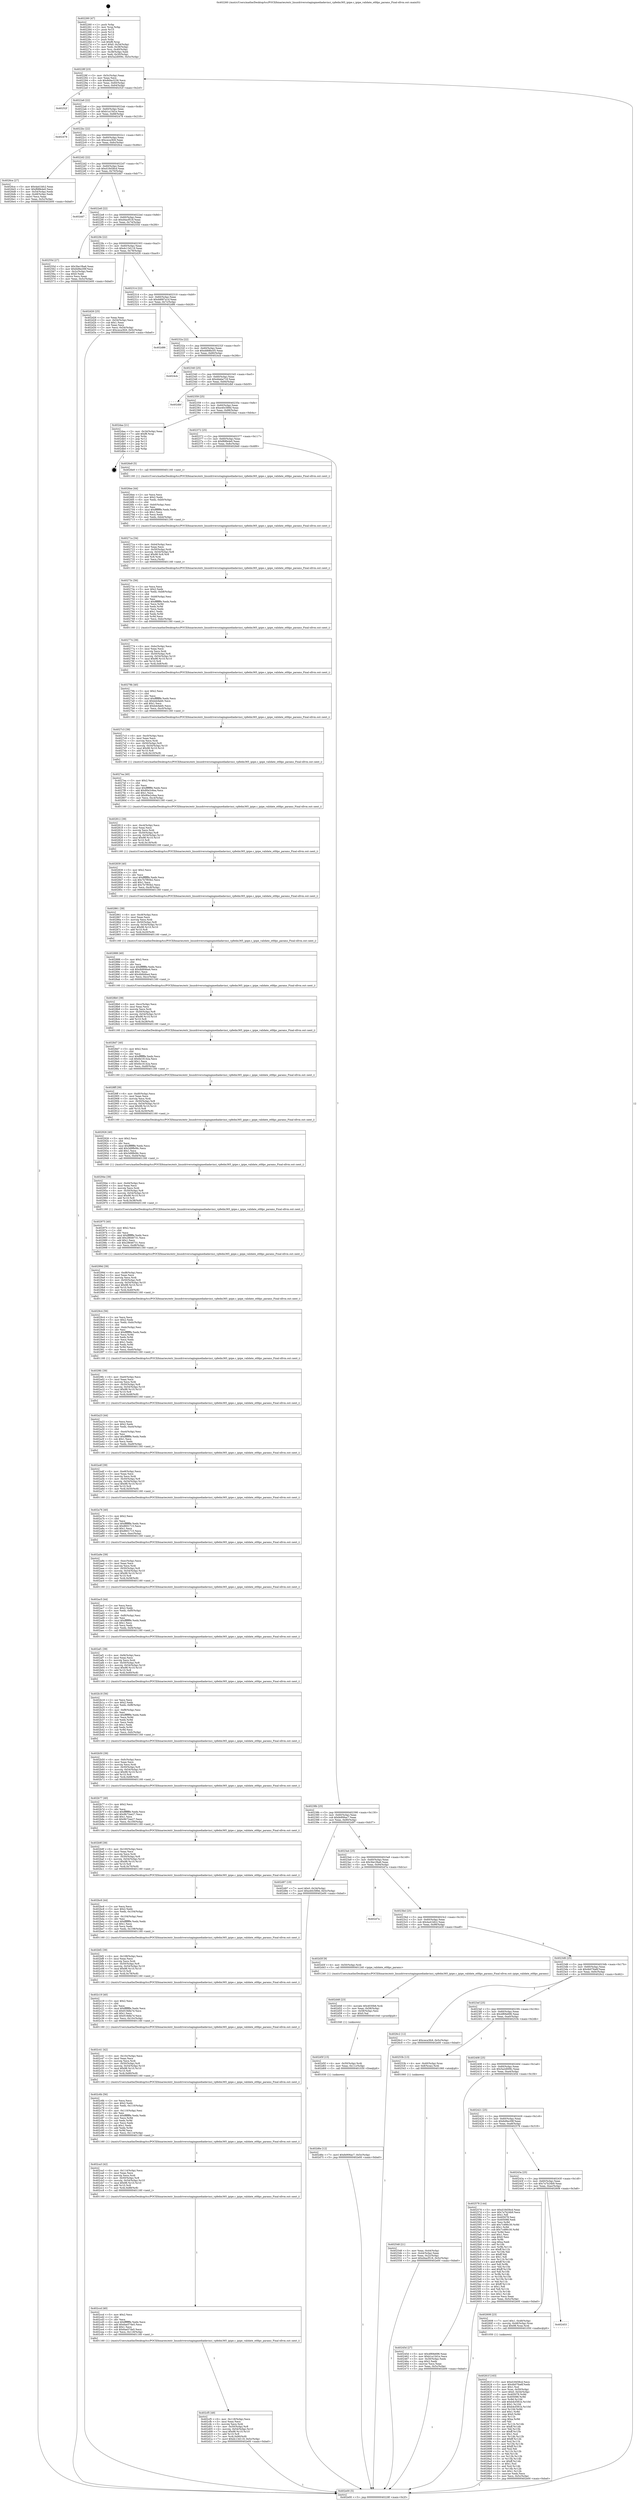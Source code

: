 digraph "0x402260" {
  label = "0x402260 (/mnt/c/Users/mathe/Desktop/tcc/POCII/binaries/extr_linuxdriversstagingmediadavinci_vpfedm365_ipipe.c_ipipe_validate_otfdpc_params_Final-ollvm.out::main(0))"
  labelloc = "t"
  node[shape=record]

  Entry [label="",width=0.3,height=0.3,shape=circle,fillcolor=black,style=filled]
  "0x40228f" [label="{
     0x40228f [23]\l
     | [instrs]\l
     &nbsp;&nbsp;0x40228f \<+3\>: mov -0x5c(%rbp),%eax\l
     &nbsp;&nbsp;0x402292 \<+2\>: mov %eax,%ecx\l
     &nbsp;&nbsp;0x402294 \<+6\>: sub $0x8d4e3236,%ecx\l
     &nbsp;&nbsp;0x40229a \<+3\>: mov %eax,-0x60(%rbp)\l
     &nbsp;&nbsp;0x40229d \<+3\>: mov %ecx,-0x64(%rbp)\l
     &nbsp;&nbsp;0x4022a0 \<+6\>: je 000000000040252f \<main+0x2cf\>\l
  }"]
  "0x40252f" [label="{
     0x40252f\l
  }", style=dashed]
  "0x4022a6" [label="{
     0x4022a6 [22]\l
     | [instrs]\l
     &nbsp;&nbsp;0x4022a6 \<+5\>: jmp 00000000004022ab \<main+0x4b\>\l
     &nbsp;&nbsp;0x4022ab \<+3\>: mov -0x60(%rbp),%eax\l
     &nbsp;&nbsp;0x4022ae \<+5\>: sub $0xb1a15d1e,%eax\l
     &nbsp;&nbsp;0x4022b3 \<+3\>: mov %eax,-0x68(%rbp)\l
     &nbsp;&nbsp;0x4022b6 \<+6\>: je 0000000000402478 \<main+0x218\>\l
  }"]
  Exit [label="",width=0.3,height=0.3,shape=circle,fillcolor=black,style=filled,peripheries=2]
  "0x402478" [label="{
     0x402478\l
  }", style=dashed]
  "0x4022bc" [label="{
     0x4022bc [22]\l
     | [instrs]\l
     &nbsp;&nbsp;0x4022bc \<+5\>: jmp 00000000004022c1 \<main+0x61\>\l
     &nbsp;&nbsp;0x4022c1 \<+3\>: mov -0x60(%rbp),%eax\l
     &nbsp;&nbsp;0x4022c4 \<+5\>: sub $0xceca3fc6,%eax\l
     &nbsp;&nbsp;0x4022c9 \<+3\>: mov %eax,-0x6c(%rbp)\l
     &nbsp;&nbsp;0x4022cc \<+6\>: je 00000000004026ce \<main+0x46e\>\l
  }"]
  "0x402d6e" [label="{
     0x402d6e [12]\l
     | [instrs]\l
     &nbsp;&nbsp;0x402d6e \<+7\>: movl $0xfe906ac7,-0x5c(%rbp)\l
     &nbsp;&nbsp;0x402d75 \<+5\>: jmp 0000000000402e00 \<main+0xba0\>\l
  }"]
  "0x4026ce" [label="{
     0x4026ce [27]\l
     | [instrs]\l
     &nbsp;&nbsp;0x4026ce \<+5\>: mov $0x4a41bfc2,%eax\l
     &nbsp;&nbsp;0x4026d3 \<+5\>: mov $0xf68fe4e0,%ecx\l
     &nbsp;&nbsp;0x4026d8 \<+3\>: mov -0x54(%rbp),%edx\l
     &nbsp;&nbsp;0x4026db \<+3\>: cmp -0x48(%rbp),%edx\l
     &nbsp;&nbsp;0x4026de \<+3\>: cmovl %ecx,%eax\l
     &nbsp;&nbsp;0x4026e1 \<+3\>: mov %eax,-0x5c(%rbp)\l
     &nbsp;&nbsp;0x4026e4 \<+5\>: jmp 0000000000402e00 \<main+0xba0\>\l
  }"]
  "0x4022d2" [label="{
     0x4022d2 [22]\l
     | [instrs]\l
     &nbsp;&nbsp;0x4022d2 \<+5\>: jmp 00000000004022d7 \<main+0x77\>\l
     &nbsp;&nbsp;0x4022d7 \<+3\>: mov -0x60(%rbp),%eax\l
     &nbsp;&nbsp;0x4022da \<+5\>: sub $0xd18458cd,%eax\l
     &nbsp;&nbsp;0x4022df \<+3\>: mov %eax,-0x70(%rbp)\l
     &nbsp;&nbsp;0x4022e2 \<+6\>: je 0000000000402dd7 \<main+0xb77\>\l
  }"]
  "0x402d5f" [label="{
     0x402d5f [15]\l
     | [instrs]\l
     &nbsp;&nbsp;0x402d5f \<+4\>: mov -0x50(%rbp),%rdi\l
     &nbsp;&nbsp;0x402d63 \<+6\>: mov %eax,-0x11c(%rbp)\l
     &nbsp;&nbsp;0x402d69 \<+5\>: call 0000000000401030 \<free@plt\>\l
     | [calls]\l
     &nbsp;&nbsp;0x401030 \{1\} (unknown)\l
  }"]
  "0x402dd7" [label="{
     0x402dd7\l
  }", style=dashed]
  "0x4022e8" [label="{
     0x4022e8 [22]\l
     | [instrs]\l
     &nbsp;&nbsp;0x4022e8 \<+5\>: jmp 00000000004022ed \<main+0x8d\>\l
     &nbsp;&nbsp;0x4022ed \<+3\>: mov -0x60(%rbp),%eax\l
     &nbsp;&nbsp;0x4022f0 \<+5\>: sub $0xd4acf518,%eax\l
     &nbsp;&nbsp;0x4022f5 \<+3\>: mov %eax,-0x74(%rbp)\l
     &nbsp;&nbsp;0x4022f8 \<+6\>: je 000000000040255d \<main+0x2fd\>\l
  }"]
  "0x402d48" [label="{
     0x402d48 [23]\l
     | [instrs]\l
     &nbsp;&nbsp;0x402d48 \<+10\>: movabs $0x4030b6,%rdi\l
     &nbsp;&nbsp;0x402d52 \<+3\>: mov %eax,-0x58(%rbp)\l
     &nbsp;&nbsp;0x402d55 \<+3\>: mov -0x58(%rbp),%esi\l
     &nbsp;&nbsp;0x402d58 \<+2\>: mov $0x0,%al\l
     &nbsp;&nbsp;0x402d5a \<+5\>: call 0000000000401040 \<printf@plt\>\l
     | [calls]\l
     &nbsp;&nbsp;0x401040 \{1\} (unknown)\l
  }"]
  "0x40255d" [label="{
     0x40255d [27]\l
     | [instrs]\l
     &nbsp;&nbsp;0x40255d \<+5\>: mov $0x3be1fba6,%eax\l
     &nbsp;&nbsp;0x402562 \<+5\>: mov $0x6d9ec09f,%ecx\l
     &nbsp;&nbsp;0x402567 \<+3\>: mov -0x2c(%rbp),%edx\l
     &nbsp;&nbsp;0x40256a \<+3\>: cmp $0x0,%edx\l
     &nbsp;&nbsp;0x40256d \<+3\>: cmove %ecx,%eax\l
     &nbsp;&nbsp;0x402570 \<+3\>: mov %eax,-0x5c(%rbp)\l
     &nbsp;&nbsp;0x402573 \<+5\>: jmp 0000000000402e00 \<main+0xba0\>\l
  }"]
  "0x4022fe" [label="{
     0x4022fe [22]\l
     | [instrs]\l
     &nbsp;&nbsp;0x4022fe \<+5\>: jmp 0000000000402303 \<main+0xa3\>\l
     &nbsp;&nbsp;0x402303 \<+3\>: mov -0x60(%rbp),%eax\l
     &nbsp;&nbsp;0x402306 \<+5\>: sub $0xdc13d119,%eax\l
     &nbsp;&nbsp;0x40230b \<+3\>: mov %eax,-0x78(%rbp)\l
     &nbsp;&nbsp;0x40230e \<+6\>: je 0000000000402d26 \<main+0xac6\>\l
  }"]
  "0x402cf5" [label="{
     0x402cf5 [49]\l
     | [instrs]\l
     &nbsp;&nbsp;0x402cf5 \<+6\>: mov -0x118(%rbp),%ecx\l
     &nbsp;&nbsp;0x402cfb \<+3\>: imul %eax,%ecx\l
     &nbsp;&nbsp;0x402cfe \<+3\>: movslq %ecx,%rdi\l
     &nbsp;&nbsp;0x402d01 \<+4\>: mov -0x50(%rbp),%r8\l
     &nbsp;&nbsp;0x402d05 \<+4\>: movslq -0x54(%rbp),%r10\l
     &nbsp;&nbsp;0x402d09 \<+7\>: imul $0x98,%r10,%r10\l
     &nbsp;&nbsp;0x402d10 \<+3\>: add %r10,%r8\l
     &nbsp;&nbsp;0x402d13 \<+7\>: mov %rdi,0x90(%r8)\l
     &nbsp;&nbsp;0x402d1a \<+7\>: movl $0xdc13d119,-0x5c(%rbp)\l
     &nbsp;&nbsp;0x402d21 \<+5\>: jmp 0000000000402e00 \<main+0xba0\>\l
  }"]
  "0x402d26" [label="{
     0x402d26 [25]\l
     | [instrs]\l
     &nbsp;&nbsp;0x402d26 \<+2\>: xor %eax,%eax\l
     &nbsp;&nbsp;0x402d28 \<+3\>: mov -0x54(%rbp),%ecx\l
     &nbsp;&nbsp;0x402d2b \<+3\>: sub $0x1,%eax\l
     &nbsp;&nbsp;0x402d2e \<+2\>: sub %eax,%ecx\l
     &nbsp;&nbsp;0x402d30 \<+3\>: mov %ecx,-0x54(%rbp)\l
     &nbsp;&nbsp;0x402d33 \<+7\>: movl $0xceca3fc6,-0x5c(%rbp)\l
     &nbsp;&nbsp;0x402d3a \<+5\>: jmp 0000000000402e00 \<main+0xba0\>\l
  }"]
  "0x402314" [label="{
     0x402314 [22]\l
     | [instrs]\l
     &nbsp;&nbsp;0x402314 \<+5\>: jmp 0000000000402319 \<main+0xb9\>\l
     &nbsp;&nbsp;0x402319 \<+3\>: mov -0x60(%rbp),%eax\l
     &nbsp;&nbsp;0x40231c \<+5\>: sub $0xdd687a1d,%eax\l
     &nbsp;&nbsp;0x402321 \<+3\>: mov %eax,-0x7c(%rbp)\l
     &nbsp;&nbsp;0x402324 \<+6\>: je 0000000000402d86 \<main+0xb26\>\l
  }"]
  "0x402ccd" [label="{
     0x402ccd [40]\l
     | [instrs]\l
     &nbsp;&nbsp;0x402ccd \<+5\>: mov $0x2,%ecx\l
     &nbsp;&nbsp;0x402cd2 \<+1\>: cltd\l
     &nbsp;&nbsp;0x402cd3 \<+2\>: idiv %ecx\l
     &nbsp;&nbsp;0x402cd5 \<+6\>: imul $0xfffffffe,%edx,%ecx\l
     &nbsp;&nbsp;0x402cdb \<+6\>: add $0x6ae57de5,%ecx\l
     &nbsp;&nbsp;0x402ce1 \<+3\>: add $0x1,%ecx\l
     &nbsp;&nbsp;0x402ce4 \<+6\>: sub $0x6ae57de5,%ecx\l
     &nbsp;&nbsp;0x402cea \<+6\>: mov %ecx,-0x118(%rbp)\l
     &nbsp;&nbsp;0x402cf0 \<+5\>: call 0000000000401160 \<next_i\>\l
     | [calls]\l
     &nbsp;&nbsp;0x401160 \{1\} (/mnt/c/Users/mathe/Desktop/tcc/POCII/binaries/extr_linuxdriversstagingmediadavinci_vpfedm365_ipipe.c_ipipe_validate_otfdpc_params_Final-ollvm.out::next_i)\l
  }"]
  "0x402d86" [label="{
     0x402d86\l
  }", style=dashed]
  "0x40232a" [label="{
     0x40232a [22]\l
     | [instrs]\l
     &nbsp;&nbsp;0x40232a \<+5\>: jmp 000000000040232f \<main+0xcf\>\l
     &nbsp;&nbsp;0x40232f \<+3\>: mov -0x60(%rbp),%eax\l
     &nbsp;&nbsp;0x402332 \<+5\>: sub $0xdd68bc05,%eax\l
     &nbsp;&nbsp;0x402337 \<+3\>: mov %eax,-0x80(%rbp)\l
     &nbsp;&nbsp;0x40233a \<+6\>: je 00000000004024cb \<main+0x26b\>\l
  }"]
  "0x402ca3" [label="{
     0x402ca3 [42]\l
     | [instrs]\l
     &nbsp;&nbsp;0x402ca3 \<+6\>: mov -0x114(%rbp),%ecx\l
     &nbsp;&nbsp;0x402ca9 \<+3\>: imul %eax,%ecx\l
     &nbsp;&nbsp;0x402cac \<+3\>: movslq %ecx,%rdi\l
     &nbsp;&nbsp;0x402caf \<+4\>: mov -0x50(%rbp),%r8\l
     &nbsp;&nbsp;0x402cb3 \<+4\>: movslq -0x54(%rbp),%r10\l
     &nbsp;&nbsp;0x402cb7 \<+7\>: imul $0x98,%r10,%r10\l
     &nbsp;&nbsp;0x402cbe \<+3\>: add %r10,%r8\l
     &nbsp;&nbsp;0x402cc1 \<+7\>: mov %rdi,0x88(%r8)\l
     &nbsp;&nbsp;0x402cc8 \<+5\>: call 0000000000401160 \<next_i\>\l
     | [calls]\l
     &nbsp;&nbsp;0x401160 \{1\} (/mnt/c/Users/mathe/Desktop/tcc/POCII/binaries/extr_linuxdriversstagingmediadavinci_vpfedm365_ipipe.c_ipipe_validate_otfdpc_params_Final-ollvm.out::next_i)\l
  }"]
  "0x4024cb" [label="{
     0x4024cb\l
  }", style=dashed]
  "0x402340" [label="{
     0x402340 [25]\l
     | [instrs]\l
     &nbsp;&nbsp;0x402340 \<+5\>: jmp 0000000000402345 \<main+0xe5\>\l
     &nbsp;&nbsp;0x402345 \<+3\>: mov -0x60(%rbp),%eax\l
     &nbsp;&nbsp;0x402348 \<+5\>: sub $0xddaba718,%eax\l
     &nbsp;&nbsp;0x40234d \<+6\>: mov %eax,-0x84(%rbp)\l
     &nbsp;&nbsp;0x402353 \<+6\>: je 0000000000402dbf \<main+0xb5f\>\l
  }"]
  "0x402c6b" [label="{
     0x402c6b [56]\l
     | [instrs]\l
     &nbsp;&nbsp;0x402c6b \<+2\>: xor %ecx,%ecx\l
     &nbsp;&nbsp;0x402c6d \<+5\>: mov $0x2,%edx\l
     &nbsp;&nbsp;0x402c72 \<+6\>: mov %edx,-0x110(%rbp)\l
     &nbsp;&nbsp;0x402c78 \<+1\>: cltd\l
     &nbsp;&nbsp;0x402c79 \<+6\>: mov -0x110(%rbp),%esi\l
     &nbsp;&nbsp;0x402c7f \<+2\>: idiv %esi\l
     &nbsp;&nbsp;0x402c81 \<+6\>: imul $0xfffffffe,%edx,%edx\l
     &nbsp;&nbsp;0x402c87 \<+3\>: mov %ecx,%r9d\l
     &nbsp;&nbsp;0x402c8a \<+3\>: sub %edx,%r9d\l
     &nbsp;&nbsp;0x402c8d \<+2\>: mov %ecx,%edx\l
     &nbsp;&nbsp;0x402c8f \<+3\>: sub $0x1,%edx\l
     &nbsp;&nbsp;0x402c92 \<+3\>: add %edx,%r9d\l
     &nbsp;&nbsp;0x402c95 \<+3\>: sub %r9d,%ecx\l
     &nbsp;&nbsp;0x402c98 \<+6\>: mov %ecx,-0x114(%rbp)\l
     &nbsp;&nbsp;0x402c9e \<+5\>: call 0000000000401160 \<next_i\>\l
     | [calls]\l
     &nbsp;&nbsp;0x401160 \{1\} (/mnt/c/Users/mathe/Desktop/tcc/POCII/binaries/extr_linuxdriversstagingmediadavinci_vpfedm365_ipipe.c_ipipe_validate_otfdpc_params_Final-ollvm.out::next_i)\l
  }"]
  "0x402dbf" [label="{
     0x402dbf\l
  }", style=dashed]
  "0x402359" [label="{
     0x402359 [25]\l
     | [instrs]\l
     &nbsp;&nbsp;0x402359 \<+5\>: jmp 000000000040235e \<main+0xfe\>\l
     &nbsp;&nbsp;0x40235e \<+3\>: mov -0x60(%rbp),%eax\l
     &nbsp;&nbsp;0x402361 \<+5\>: sub $0xe40c589d,%eax\l
     &nbsp;&nbsp;0x402366 \<+6\>: mov %eax,-0x88(%rbp)\l
     &nbsp;&nbsp;0x40236c \<+6\>: je 0000000000402daa \<main+0xb4a\>\l
  }"]
  "0x402c41" [label="{
     0x402c41 [42]\l
     | [instrs]\l
     &nbsp;&nbsp;0x402c41 \<+6\>: mov -0x10c(%rbp),%ecx\l
     &nbsp;&nbsp;0x402c47 \<+3\>: imul %eax,%ecx\l
     &nbsp;&nbsp;0x402c4a \<+3\>: movslq %ecx,%rdi\l
     &nbsp;&nbsp;0x402c4d \<+4\>: mov -0x50(%rbp),%r8\l
     &nbsp;&nbsp;0x402c51 \<+4\>: movslq -0x54(%rbp),%r10\l
     &nbsp;&nbsp;0x402c55 \<+7\>: imul $0x98,%r10,%r10\l
     &nbsp;&nbsp;0x402c5c \<+3\>: add %r10,%r8\l
     &nbsp;&nbsp;0x402c5f \<+7\>: mov %rdi,0x80(%r8)\l
     &nbsp;&nbsp;0x402c66 \<+5\>: call 0000000000401160 \<next_i\>\l
     | [calls]\l
     &nbsp;&nbsp;0x401160 \{1\} (/mnt/c/Users/mathe/Desktop/tcc/POCII/binaries/extr_linuxdriversstagingmediadavinci_vpfedm365_ipipe.c_ipipe_validate_otfdpc_params_Final-ollvm.out::next_i)\l
  }"]
  "0x402daa" [label="{
     0x402daa [21]\l
     | [instrs]\l
     &nbsp;&nbsp;0x402daa \<+3\>: mov -0x34(%rbp),%eax\l
     &nbsp;&nbsp;0x402dad \<+7\>: add $0xf8,%rsp\l
     &nbsp;&nbsp;0x402db4 \<+1\>: pop %rbx\l
     &nbsp;&nbsp;0x402db5 \<+2\>: pop %r12\l
     &nbsp;&nbsp;0x402db7 \<+2\>: pop %r13\l
     &nbsp;&nbsp;0x402db9 \<+2\>: pop %r14\l
     &nbsp;&nbsp;0x402dbb \<+2\>: pop %r15\l
     &nbsp;&nbsp;0x402dbd \<+1\>: pop %rbp\l
     &nbsp;&nbsp;0x402dbe \<+1\>: ret\l
  }"]
  "0x402372" [label="{
     0x402372 [25]\l
     | [instrs]\l
     &nbsp;&nbsp;0x402372 \<+5\>: jmp 0000000000402377 \<main+0x117\>\l
     &nbsp;&nbsp;0x402377 \<+3\>: mov -0x60(%rbp),%eax\l
     &nbsp;&nbsp;0x40237a \<+5\>: sub $0xf68fe4e0,%eax\l
     &nbsp;&nbsp;0x40237f \<+6\>: mov %eax,-0x8c(%rbp)\l
     &nbsp;&nbsp;0x402385 \<+6\>: je 00000000004026e9 \<main+0x489\>\l
  }"]
  "0x402c19" [label="{
     0x402c19 [40]\l
     | [instrs]\l
     &nbsp;&nbsp;0x402c19 \<+5\>: mov $0x2,%ecx\l
     &nbsp;&nbsp;0x402c1e \<+1\>: cltd\l
     &nbsp;&nbsp;0x402c1f \<+2\>: idiv %ecx\l
     &nbsp;&nbsp;0x402c21 \<+6\>: imul $0xfffffffe,%edx,%ecx\l
     &nbsp;&nbsp;0x402c27 \<+6\>: sub $0x919dfa7d,%ecx\l
     &nbsp;&nbsp;0x402c2d \<+3\>: add $0x1,%ecx\l
     &nbsp;&nbsp;0x402c30 \<+6\>: add $0x919dfa7d,%ecx\l
     &nbsp;&nbsp;0x402c36 \<+6\>: mov %ecx,-0x10c(%rbp)\l
     &nbsp;&nbsp;0x402c3c \<+5\>: call 0000000000401160 \<next_i\>\l
     | [calls]\l
     &nbsp;&nbsp;0x401160 \{1\} (/mnt/c/Users/mathe/Desktop/tcc/POCII/binaries/extr_linuxdriversstagingmediadavinci_vpfedm365_ipipe.c_ipipe_validate_otfdpc_params_Final-ollvm.out::next_i)\l
  }"]
  "0x4026e9" [label="{
     0x4026e9 [5]\l
     | [instrs]\l
     &nbsp;&nbsp;0x4026e9 \<+5\>: call 0000000000401160 \<next_i\>\l
     | [calls]\l
     &nbsp;&nbsp;0x401160 \{1\} (/mnt/c/Users/mathe/Desktop/tcc/POCII/binaries/extr_linuxdriversstagingmediadavinci_vpfedm365_ipipe.c_ipipe_validate_otfdpc_params_Final-ollvm.out::next_i)\l
  }"]
  "0x40238b" [label="{
     0x40238b [25]\l
     | [instrs]\l
     &nbsp;&nbsp;0x40238b \<+5\>: jmp 0000000000402390 \<main+0x130\>\l
     &nbsp;&nbsp;0x402390 \<+3\>: mov -0x60(%rbp),%eax\l
     &nbsp;&nbsp;0x402393 \<+5\>: sub $0xfe906ac7,%eax\l
     &nbsp;&nbsp;0x402398 \<+6\>: mov %eax,-0x90(%rbp)\l
     &nbsp;&nbsp;0x40239e \<+6\>: je 0000000000402d97 \<main+0xb37\>\l
  }"]
  "0x402bf2" [label="{
     0x402bf2 [39]\l
     | [instrs]\l
     &nbsp;&nbsp;0x402bf2 \<+6\>: mov -0x108(%rbp),%ecx\l
     &nbsp;&nbsp;0x402bf8 \<+3\>: imul %eax,%ecx\l
     &nbsp;&nbsp;0x402bfb \<+3\>: movslq %ecx,%rdi\l
     &nbsp;&nbsp;0x402bfe \<+4\>: mov -0x50(%rbp),%r8\l
     &nbsp;&nbsp;0x402c02 \<+4\>: movslq -0x54(%rbp),%r10\l
     &nbsp;&nbsp;0x402c06 \<+7\>: imul $0x98,%r10,%r10\l
     &nbsp;&nbsp;0x402c0d \<+3\>: add %r10,%r8\l
     &nbsp;&nbsp;0x402c10 \<+4\>: mov %rdi,0x78(%r8)\l
     &nbsp;&nbsp;0x402c14 \<+5\>: call 0000000000401160 \<next_i\>\l
     | [calls]\l
     &nbsp;&nbsp;0x401160 \{1\} (/mnt/c/Users/mathe/Desktop/tcc/POCII/binaries/extr_linuxdriversstagingmediadavinci_vpfedm365_ipipe.c_ipipe_validate_otfdpc_params_Final-ollvm.out::next_i)\l
  }"]
  "0x402d97" [label="{
     0x402d97 [19]\l
     | [instrs]\l
     &nbsp;&nbsp;0x402d97 \<+7\>: movl $0x0,-0x34(%rbp)\l
     &nbsp;&nbsp;0x402d9e \<+7\>: movl $0xe40c589d,-0x5c(%rbp)\l
     &nbsp;&nbsp;0x402da5 \<+5\>: jmp 0000000000402e00 \<main+0xba0\>\l
  }"]
  "0x4023a4" [label="{
     0x4023a4 [25]\l
     | [instrs]\l
     &nbsp;&nbsp;0x4023a4 \<+5\>: jmp 00000000004023a9 \<main+0x149\>\l
     &nbsp;&nbsp;0x4023a9 \<+3\>: mov -0x60(%rbp),%eax\l
     &nbsp;&nbsp;0x4023ac \<+5\>: sub $0x3be1fba6,%eax\l
     &nbsp;&nbsp;0x4023b1 \<+6\>: mov %eax,-0x94(%rbp)\l
     &nbsp;&nbsp;0x4023b7 \<+6\>: je 0000000000402d7a \<main+0xb1a\>\l
  }"]
  "0x402bc6" [label="{
     0x402bc6 [44]\l
     | [instrs]\l
     &nbsp;&nbsp;0x402bc6 \<+2\>: xor %ecx,%ecx\l
     &nbsp;&nbsp;0x402bc8 \<+5\>: mov $0x2,%edx\l
     &nbsp;&nbsp;0x402bcd \<+6\>: mov %edx,-0x104(%rbp)\l
     &nbsp;&nbsp;0x402bd3 \<+1\>: cltd\l
     &nbsp;&nbsp;0x402bd4 \<+6\>: mov -0x104(%rbp),%esi\l
     &nbsp;&nbsp;0x402bda \<+2\>: idiv %esi\l
     &nbsp;&nbsp;0x402bdc \<+6\>: imul $0xfffffffe,%edx,%edx\l
     &nbsp;&nbsp;0x402be2 \<+3\>: sub $0x1,%ecx\l
     &nbsp;&nbsp;0x402be5 \<+2\>: sub %ecx,%edx\l
     &nbsp;&nbsp;0x402be7 \<+6\>: mov %edx,-0x108(%rbp)\l
     &nbsp;&nbsp;0x402bed \<+5\>: call 0000000000401160 \<next_i\>\l
     | [calls]\l
     &nbsp;&nbsp;0x401160 \{1\} (/mnt/c/Users/mathe/Desktop/tcc/POCII/binaries/extr_linuxdriversstagingmediadavinci_vpfedm365_ipipe.c_ipipe_validate_otfdpc_params_Final-ollvm.out::next_i)\l
  }"]
  "0x402d7a" [label="{
     0x402d7a\l
  }", style=dashed]
  "0x4023bd" [label="{
     0x4023bd [25]\l
     | [instrs]\l
     &nbsp;&nbsp;0x4023bd \<+5\>: jmp 00000000004023c2 \<main+0x162\>\l
     &nbsp;&nbsp;0x4023c2 \<+3\>: mov -0x60(%rbp),%eax\l
     &nbsp;&nbsp;0x4023c5 \<+5\>: sub $0x4a41bfc2,%eax\l
     &nbsp;&nbsp;0x4023ca \<+6\>: mov %eax,-0x98(%rbp)\l
     &nbsp;&nbsp;0x4023d0 \<+6\>: je 0000000000402d3f \<main+0xadf\>\l
  }"]
  "0x402b9f" [label="{
     0x402b9f [39]\l
     | [instrs]\l
     &nbsp;&nbsp;0x402b9f \<+6\>: mov -0x100(%rbp),%ecx\l
     &nbsp;&nbsp;0x402ba5 \<+3\>: imul %eax,%ecx\l
     &nbsp;&nbsp;0x402ba8 \<+3\>: movslq %ecx,%rdi\l
     &nbsp;&nbsp;0x402bab \<+4\>: mov -0x50(%rbp),%r8\l
     &nbsp;&nbsp;0x402baf \<+4\>: movslq -0x54(%rbp),%r10\l
     &nbsp;&nbsp;0x402bb3 \<+7\>: imul $0x98,%r10,%r10\l
     &nbsp;&nbsp;0x402bba \<+3\>: add %r10,%r8\l
     &nbsp;&nbsp;0x402bbd \<+4\>: mov %rdi,0x70(%r8)\l
     &nbsp;&nbsp;0x402bc1 \<+5\>: call 0000000000401160 \<next_i\>\l
     | [calls]\l
     &nbsp;&nbsp;0x401160 \{1\} (/mnt/c/Users/mathe/Desktop/tcc/POCII/binaries/extr_linuxdriversstagingmediadavinci_vpfedm365_ipipe.c_ipipe_validate_otfdpc_params_Final-ollvm.out::next_i)\l
  }"]
  "0x402d3f" [label="{
     0x402d3f [9]\l
     | [instrs]\l
     &nbsp;&nbsp;0x402d3f \<+4\>: mov -0x50(%rbp),%rdi\l
     &nbsp;&nbsp;0x402d43 \<+5\>: call 0000000000401240 \<ipipe_validate_otfdpc_params\>\l
     | [calls]\l
     &nbsp;&nbsp;0x401240 \{1\} (/mnt/c/Users/mathe/Desktop/tcc/POCII/binaries/extr_linuxdriversstagingmediadavinci_vpfedm365_ipipe.c_ipipe_validate_otfdpc_params_Final-ollvm.out::ipipe_validate_otfdpc_params)\l
  }"]
  "0x4023d6" [label="{
     0x4023d6 [25]\l
     | [instrs]\l
     &nbsp;&nbsp;0x4023d6 \<+5\>: jmp 00000000004023db \<main+0x17b\>\l
     &nbsp;&nbsp;0x4023db \<+3\>: mov -0x60(%rbp),%eax\l
     &nbsp;&nbsp;0x4023de \<+5\>: sub $0x4b076a6f,%eax\l
     &nbsp;&nbsp;0x4023e3 \<+6\>: mov %eax,-0x9c(%rbp)\l
     &nbsp;&nbsp;0x4023e9 \<+6\>: je 00000000004026c2 \<main+0x462\>\l
  }"]
  "0x402b77" [label="{
     0x402b77 [40]\l
     | [instrs]\l
     &nbsp;&nbsp;0x402b77 \<+5\>: mov $0x2,%ecx\l
     &nbsp;&nbsp;0x402b7c \<+1\>: cltd\l
     &nbsp;&nbsp;0x402b7d \<+2\>: idiv %ecx\l
     &nbsp;&nbsp;0x402b7f \<+6\>: imul $0xfffffffe,%edx,%ecx\l
     &nbsp;&nbsp;0x402b85 \<+6\>: add $0x9b72ee27,%ecx\l
     &nbsp;&nbsp;0x402b8b \<+3\>: add $0x1,%ecx\l
     &nbsp;&nbsp;0x402b8e \<+6\>: sub $0x9b72ee27,%ecx\l
     &nbsp;&nbsp;0x402b94 \<+6\>: mov %ecx,-0x100(%rbp)\l
     &nbsp;&nbsp;0x402b9a \<+5\>: call 0000000000401160 \<next_i\>\l
     | [calls]\l
     &nbsp;&nbsp;0x401160 \{1\} (/mnt/c/Users/mathe/Desktop/tcc/POCII/binaries/extr_linuxdriversstagingmediadavinci_vpfedm365_ipipe.c_ipipe_validate_otfdpc_params_Final-ollvm.out::next_i)\l
  }"]
  "0x4026c2" [label="{
     0x4026c2 [12]\l
     | [instrs]\l
     &nbsp;&nbsp;0x4026c2 \<+7\>: movl $0xceca3fc6,-0x5c(%rbp)\l
     &nbsp;&nbsp;0x4026c9 \<+5\>: jmp 0000000000402e00 \<main+0xba0\>\l
  }"]
  "0x4023ef" [label="{
     0x4023ef [25]\l
     | [instrs]\l
     &nbsp;&nbsp;0x4023ef \<+5\>: jmp 00000000004023f4 \<main+0x194\>\l
     &nbsp;&nbsp;0x4023f4 \<+3\>: mov -0x60(%rbp),%eax\l
     &nbsp;&nbsp;0x4023f7 \<+5\>: sub $0x4f69e696,%eax\l
     &nbsp;&nbsp;0x4023fc \<+6\>: mov %eax,-0xa0(%rbp)\l
     &nbsp;&nbsp;0x402402 \<+6\>: je 000000000040253b \<main+0x2db\>\l
  }"]
  "0x402b50" [label="{
     0x402b50 [39]\l
     | [instrs]\l
     &nbsp;&nbsp;0x402b50 \<+6\>: mov -0xfc(%rbp),%ecx\l
     &nbsp;&nbsp;0x402b56 \<+3\>: imul %eax,%ecx\l
     &nbsp;&nbsp;0x402b59 \<+3\>: movslq %ecx,%rdi\l
     &nbsp;&nbsp;0x402b5c \<+4\>: mov -0x50(%rbp),%r8\l
     &nbsp;&nbsp;0x402b60 \<+4\>: movslq -0x54(%rbp),%r10\l
     &nbsp;&nbsp;0x402b64 \<+7\>: imul $0x98,%r10,%r10\l
     &nbsp;&nbsp;0x402b6b \<+3\>: add %r10,%r8\l
     &nbsp;&nbsp;0x402b6e \<+4\>: mov %rdi,0x68(%r8)\l
     &nbsp;&nbsp;0x402b72 \<+5\>: call 0000000000401160 \<next_i\>\l
     | [calls]\l
     &nbsp;&nbsp;0x401160 \{1\} (/mnt/c/Users/mathe/Desktop/tcc/POCII/binaries/extr_linuxdriversstagingmediadavinci_vpfedm365_ipipe.c_ipipe_validate_otfdpc_params_Final-ollvm.out::next_i)\l
  }"]
  "0x40253b" [label="{
     0x40253b [13]\l
     | [instrs]\l
     &nbsp;&nbsp;0x40253b \<+4\>: mov -0x40(%rbp),%rax\l
     &nbsp;&nbsp;0x40253f \<+4\>: mov 0x8(%rax),%rdi\l
     &nbsp;&nbsp;0x402543 \<+5\>: call 0000000000401060 \<atoi@plt\>\l
     | [calls]\l
     &nbsp;&nbsp;0x401060 \{1\} (unknown)\l
  }"]
  "0x402408" [label="{
     0x402408 [25]\l
     | [instrs]\l
     &nbsp;&nbsp;0x402408 \<+5\>: jmp 000000000040240d \<main+0x1ad\>\l
     &nbsp;&nbsp;0x40240d \<+3\>: mov -0x60(%rbp),%eax\l
     &nbsp;&nbsp;0x402410 \<+5\>: sub $0x5a2d009c,%eax\l
     &nbsp;&nbsp;0x402415 \<+6\>: mov %eax,-0xa4(%rbp)\l
     &nbsp;&nbsp;0x40241b \<+6\>: je 000000000040245d \<main+0x1fd\>\l
  }"]
  "0x402b18" [label="{
     0x402b18 [56]\l
     | [instrs]\l
     &nbsp;&nbsp;0x402b18 \<+2\>: xor %ecx,%ecx\l
     &nbsp;&nbsp;0x402b1a \<+5\>: mov $0x2,%edx\l
     &nbsp;&nbsp;0x402b1f \<+6\>: mov %edx,-0xf8(%rbp)\l
     &nbsp;&nbsp;0x402b25 \<+1\>: cltd\l
     &nbsp;&nbsp;0x402b26 \<+6\>: mov -0xf8(%rbp),%esi\l
     &nbsp;&nbsp;0x402b2c \<+2\>: idiv %esi\l
     &nbsp;&nbsp;0x402b2e \<+6\>: imul $0xfffffffe,%edx,%edx\l
     &nbsp;&nbsp;0x402b34 \<+3\>: mov %ecx,%r9d\l
     &nbsp;&nbsp;0x402b37 \<+3\>: sub %edx,%r9d\l
     &nbsp;&nbsp;0x402b3a \<+2\>: mov %ecx,%edx\l
     &nbsp;&nbsp;0x402b3c \<+3\>: sub $0x1,%edx\l
     &nbsp;&nbsp;0x402b3f \<+3\>: add %edx,%r9d\l
     &nbsp;&nbsp;0x402b42 \<+3\>: sub %r9d,%ecx\l
     &nbsp;&nbsp;0x402b45 \<+6\>: mov %ecx,-0xfc(%rbp)\l
     &nbsp;&nbsp;0x402b4b \<+5\>: call 0000000000401160 \<next_i\>\l
     | [calls]\l
     &nbsp;&nbsp;0x401160 \{1\} (/mnt/c/Users/mathe/Desktop/tcc/POCII/binaries/extr_linuxdriversstagingmediadavinci_vpfedm365_ipipe.c_ipipe_validate_otfdpc_params_Final-ollvm.out::next_i)\l
  }"]
  "0x40245d" [label="{
     0x40245d [27]\l
     | [instrs]\l
     &nbsp;&nbsp;0x40245d \<+5\>: mov $0x4f69e696,%eax\l
     &nbsp;&nbsp;0x402462 \<+5\>: mov $0xb1a15d1e,%ecx\l
     &nbsp;&nbsp;0x402467 \<+3\>: mov -0x30(%rbp),%edx\l
     &nbsp;&nbsp;0x40246a \<+3\>: cmp $0x2,%edx\l
     &nbsp;&nbsp;0x40246d \<+3\>: cmovne %ecx,%eax\l
     &nbsp;&nbsp;0x402470 \<+3\>: mov %eax,-0x5c(%rbp)\l
     &nbsp;&nbsp;0x402473 \<+5\>: jmp 0000000000402e00 \<main+0xba0\>\l
  }"]
  "0x402421" [label="{
     0x402421 [25]\l
     | [instrs]\l
     &nbsp;&nbsp;0x402421 \<+5\>: jmp 0000000000402426 \<main+0x1c6\>\l
     &nbsp;&nbsp;0x402426 \<+3\>: mov -0x60(%rbp),%eax\l
     &nbsp;&nbsp;0x402429 \<+5\>: sub $0x6d9ec09f,%eax\l
     &nbsp;&nbsp;0x40242e \<+6\>: mov %eax,-0xa8(%rbp)\l
     &nbsp;&nbsp;0x402434 \<+6\>: je 0000000000402578 \<main+0x318\>\l
  }"]
  "0x402e00" [label="{
     0x402e00 [5]\l
     | [instrs]\l
     &nbsp;&nbsp;0x402e00 \<+5\>: jmp 000000000040228f \<main+0x2f\>\l
  }"]
  "0x402260" [label="{
     0x402260 [47]\l
     | [instrs]\l
     &nbsp;&nbsp;0x402260 \<+1\>: push %rbp\l
     &nbsp;&nbsp;0x402261 \<+3\>: mov %rsp,%rbp\l
     &nbsp;&nbsp;0x402264 \<+2\>: push %r15\l
     &nbsp;&nbsp;0x402266 \<+2\>: push %r14\l
     &nbsp;&nbsp;0x402268 \<+2\>: push %r13\l
     &nbsp;&nbsp;0x40226a \<+2\>: push %r12\l
     &nbsp;&nbsp;0x40226c \<+1\>: push %rbx\l
     &nbsp;&nbsp;0x40226d \<+7\>: sub $0xf8,%rsp\l
     &nbsp;&nbsp;0x402274 \<+7\>: movl $0x0,-0x34(%rbp)\l
     &nbsp;&nbsp;0x40227b \<+3\>: mov %edi,-0x38(%rbp)\l
     &nbsp;&nbsp;0x40227e \<+4\>: mov %rsi,-0x40(%rbp)\l
     &nbsp;&nbsp;0x402282 \<+3\>: mov -0x38(%rbp),%edi\l
     &nbsp;&nbsp;0x402285 \<+3\>: mov %edi,-0x30(%rbp)\l
     &nbsp;&nbsp;0x402288 \<+7\>: movl $0x5a2d009c,-0x5c(%rbp)\l
  }"]
  "0x402548" [label="{
     0x402548 [21]\l
     | [instrs]\l
     &nbsp;&nbsp;0x402548 \<+3\>: mov %eax,-0x44(%rbp)\l
     &nbsp;&nbsp;0x40254b \<+3\>: mov -0x44(%rbp),%eax\l
     &nbsp;&nbsp;0x40254e \<+3\>: mov %eax,-0x2c(%rbp)\l
     &nbsp;&nbsp;0x402551 \<+7\>: movl $0xd4acf518,-0x5c(%rbp)\l
     &nbsp;&nbsp;0x402558 \<+5\>: jmp 0000000000402e00 \<main+0xba0\>\l
  }"]
  "0x402af1" [label="{
     0x402af1 [39]\l
     | [instrs]\l
     &nbsp;&nbsp;0x402af1 \<+6\>: mov -0xf4(%rbp),%ecx\l
     &nbsp;&nbsp;0x402af7 \<+3\>: imul %eax,%ecx\l
     &nbsp;&nbsp;0x402afa \<+3\>: movslq %ecx,%rdi\l
     &nbsp;&nbsp;0x402afd \<+4\>: mov -0x50(%rbp),%r8\l
     &nbsp;&nbsp;0x402b01 \<+4\>: movslq -0x54(%rbp),%r10\l
     &nbsp;&nbsp;0x402b05 \<+7\>: imul $0x98,%r10,%r10\l
     &nbsp;&nbsp;0x402b0c \<+3\>: add %r10,%r8\l
     &nbsp;&nbsp;0x402b0f \<+4\>: mov %rdi,0x60(%r8)\l
     &nbsp;&nbsp;0x402b13 \<+5\>: call 0000000000401160 \<next_i\>\l
     | [calls]\l
     &nbsp;&nbsp;0x401160 \{1\} (/mnt/c/Users/mathe/Desktop/tcc/POCII/binaries/extr_linuxdriversstagingmediadavinci_vpfedm365_ipipe.c_ipipe_validate_otfdpc_params_Final-ollvm.out::next_i)\l
  }"]
  "0x402578" [label="{
     0x402578 [144]\l
     | [instrs]\l
     &nbsp;&nbsp;0x402578 \<+5\>: mov $0xd18458cd,%eax\l
     &nbsp;&nbsp;0x40257d \<+5\>: mov $0x7a7b24b9,%ecx\l
     &nbsp;&nbsp;0x402582 \<+2\>: mov $0x1,%dl\l
     &nbsp;&nbsp;0x402584 \<+7\>: mov 0x405078,%esi\l
     &nbsp;&nbsp;0x40258b \<+7\>: mov 0x405088,%edi\l
     &nbsp;&nbsp;0x402592 \<+3\>: mov %esi,%r8d\l
     &nbsp;&nbsp;0x402595 \<+7\>: add $0x7c486c30,%r8d\l
     &nbsp;&nbsp;0x40259c \<+4\>: sub $0x1,%r8d\l
     &nbsp;&nbsp;0x4025a0 \<+7\>: sub $0x7c486c30,%r8d\l
     &nbsp;&nbsp;0x4025a7 \<+4\>: imul %r8d,%esi\l
     &nbsp;&nbsp;0x4025ab \<+3\>: and $0x1,%esi\l
     &nbsp;&nbsp;0x4025ae \<+3\>: cmp $0x0,%esi\l
     &nbsp;&nbsp;0x4025b1 \<+4\>: sete %r9b\l
     &nbsp;&nbsp;0x4025b5 \<+3\>: cmp $0xa,%edi\l
     &nbsp;&nbsp;0x4025b8 \<+4\>: setl %r10b\l
     &nbsp;&nbsp;0x4025bc \<+3\>: mov %r9b,%r11b\l
     &nbsp;&nbsp;0x4025bf \<+4\>: xor $0xff,%r11b\l
     &nbsp;&nbsp;0x4025c3 \<+3\>: mov %r10b,%bl\l
     &nbsp;&nbsp;0x4025c6 \<+3\>: xor $0xff,%bl\l
     &nbsp;&nbsp;0x4025c9 \<+3\>: xor $0x1,%dl\l
     &nbsp;&nbsp;0x4025cc \<+3\>: mov %r11b,%r14b\l
     &nbsp;&nbsp;0x4025cf \<+4\>: and $0xff,%r14b\l
     &nbsp;&nbsp;0x4025d3 \<+3\>: and %dl,%r9b\l
     &nbsp;&nbsp;0x4025d6 \<+3\>: mov %bl,%r15b\l
     &nbsp;&nbsp;0x4025d9 \<+4\>: and $0xff,%r15b\l
     &nbsp;&nbsp;0x4025dd \<+3\>: and %dl,%r10b\l
     &nbsp;&nbsp;0x4025e0 \<+3\>: or %r9b,%r14b\l
     &nbsp;&nbsp;0x4025e3 \<+3\>: or %r10b,%r15b\l
     &nbsp;&nbsp;0x4025e6 \<+3\>: xor %r15b,%r14b\l
     &nbsp;&nbsp;0x4025e9 \<+3\>: or %bl,%r11b\l
     &nbsp;&nbsp;0x4025ec \<+4\>: xor $0xff,%r11b\l
     &nbsp;&nbsp;0x4025f0 \<+3\>: or $0x1,%dl\l
     &nbsp;&nbsp;0x4025f3 \<+3\>: and %dl,%r11b\l
     &nbsp;&nbsp;0x4025f6 \<+3\>: or %r11b,%r14b\l
     &nbsp;&nbsp;0x4025f9 \<+4\>: test $0x1,%r14b\l
     &nbsp;&nbsp;0x4025fd \<+3\>: cmovne %ecx,%eax\l
     &nbsp;&nbsp;0x402600 \<+3\>: mov %eax,-0x5c(%rbp)\l
     &nbsp;&nbsp;0x402603 \<+5\>: jmp 0000000000402e00 \<main+0xba0\>\l
  }"]
  "0x40243a" [label="{
     0x40243a [25]\l
     | [instrs]\l
     &nbsp;&nbsp;0x40243a \<+5\>: jmp 000000000040243f \<main+0x1df\>\l
     &nbsp;&nbsp;0x40243f \<+3\>: mov -0x60(%rbp),%eax\l
     &nbsp;&nbsp;0x402442 \<+5\>: sub $0x7a7b24b9,%eax\l
     &nbsp;&nbsp;0x402447 \<+6\>: mov %eax,-0xac(%rbp)\l
     &nbsp;&nbsp;0x40244d \<+6\>: je 0000000000402608 \<main+0x3a8\>\l
  }"]
  "0x402ac5" [label="{
     0x402ac5 [44]\l
     | [instrs]\l
     &nbsp;&nbsp;0x402ac5 \<+2\>: xor %ecx,%ecx\l
     &nbsp;&nbsp;0x402ac7 \<+5\>: mov $0x2,%edx\l
     &nbsp;&nbsp;0x402acc \<+6\>: mov %edx,-0xf0(%rbp)\l
     &nbsp;&nbsp;0x402ad2 \<+1\>: cltd\l
     &nbsp;&nbsp;0x402ad3 \<+6\>: mov -0xf0(%rbp),%esi\l
     &nbsp;&nbsp;0x402ad9 \<+2\>: idiv %esi\l
     &nbsp;&nbsp;0x402adb \<+6\>: imul $0xfffffffe,%edx,%edx\l
     &nbsp;&nbsp;0x402ae1 \<+3\>: sub $0x1,%ecx\l
     &nbsp;&nbsp;0x402ae4 \<+2\>: sub %ecx,%edx\l
     &nbsp;&nbsp;0x402ae6 \<+6\>: mov %edx,-0xf4(%rbp)\l
     &nbsp;&nbsp;0x402aec \<+5\>: call 0000000000401160 \<next_i\>\l
     | [calls]\l
     &nbsp;&nbsp;0x401160 \{1\} (/mnt/c/Users/mathe/Desktop/tcc/POCII/binaries/extr_linuxdriversstagingmediadavinci_vpfedm365_ipipe.c_ipipe_validate_otfdpc_params_Final-ollvm.out::next_i)\l
  }"]
  "0x402608" [label="{
     0x402608 [23]\l
     | [instrs]\l
     &nbsp;&nbsp;0x402608 \<+7\>: movl $0x1,-0x48(%rbp)\l
     &nbsp;&nbsp;0x40260f \<+4\>: movslq -0x48(%rbp),%rax\l
     &nbsp;&nbsp;0x402613 \<+7\>: imul $0x98,%rax,%rdi\l
     &nbsp;&nbsp;0x40261a \<+5\>: call 0000000000401050 \<malloc@plt\>\l
     | [calls]\l
     &nbsp;&nbsp;0x401050 \{1\} (unknown)\l
  }"]
  "0x402453" [label="{
     0x402453\l
  }", style=dashed]
  "0x40261f" [label="{
     0x40261f [163]\l
     | [instrs]\l
     &nbsp;&nbsp;0x40261f \<+5\>: mov $0xd18458cd,%ecx\l
     &nbsp;&nbsp;0x402624 \<+5\>: mov $0x4b076a6f,%edx\l
     &nbsp;&nbsp;0x402629 \<+3\>: mov $0x1,%sil\l
     &nbsp;&nbsp;0x40262c \<+4\>: mov %rax,-0x50(%rbp)\l
     &nbsp;&nbsp;0x402630 \<+7\>: movl $0x0,-0x54(%rbp)\l
     &nbsp;&nbsp;0x402637 \<+8\>: mov 0x405078,%r8d\l
     &nbsp;&nbsp;0x40263f \<+8\>: mov 0x405088,%r9d\l
     &nbsp;&nbsp;0x402647 \<+3\>: mov %r8d,%r10d\l
     &nbsp;&nbsp;0x40264a \<+7\>: add $0xb4cf381b,%r10d\l
     &nbsp;&nbsp;0x402651 \<+4\>: sub $0x1,%r10d\l
     &nbsp;&nbsp;0x402655 \<+7\>: sub $0xb4cf381b,%r10d\l
     &nbsp;&nbsp;0x40265c \<+4\>: imul %r10d,%r8d\l
     &nbsp;&nbsp;0x402660 \<+4\>: and $0x1,%r8d\l
     &nbsp;&nbsp;0x402664 \<+4\>: cmp $0x0,%r8d\l
     &nbsp;&nbsp;0x402668 \<+4\>: sete %r11b\l
     &nbsp;&nbsp;0x40266c \<+4\>: cmp $0xa,%r9d\l
     &nbsp;&nbsp;0x402670 \<+3\>: setl %bl\l
     &nbsp;&nbsp;0x402673 \<+3\>: mov %r11b,%r14b\l
     &nbsp;&nbsp;0x402676 \<+4\>: xor $0xff,%r14b\l
     &nbsp;&nbsp;0x40267a \<+3\>: mov %bl,%r15b\l
     &nbsp;&nbsp;0x40267d \<+4\>: xor $0xff,%r15b\l
     &nbsp;&nbsp;0x402681 \<+4\>: xor $0x1,%sil\l
     &nbsp;&nbsp;0x402685 \<+3\>: mov %r14b,%r12b\l
     &nbsp;&nbsp;0x402688 \<+4\>: and $0xff,%r12b\l
     &nbsp;&nbsp;0x40268c \<+3\>: and %sil,%r11b\l
     &nbsp;&nbsp;0x40268f \<+3\>: mov %r15b,%r13b\l
     &nbsp;&nbsp;0x402692 \<+4\>: and $0xff,%r13b\l
     &nbsp;&nbsp;0x402696 \<+3\>: and %sil,%bl\l
     &nbsp;&nbsp;0x402699 \<+3\>: or %r11b,%r12b\l
     &nbsp;&nbsp;0x40269c \<+3\>: or %bl,%r13b\l
     &nbsp;&nbsp;0x40269f \<+3\>: xor %r13b,%r12b\l
     &nbsp;&nbsp;0x4026a2 \<+3\>: or %r15b,%r14b\l
     &nbsp;&nbsp;0x4026a5 \<+4\>: xor $0xff,%r14b\l
     &nbsp;&nbsp;0x4026a9 \<+4\>: or $0x1,%sil\l
     &nbsp;&nbsp;0x4026ad \<+3\>: and %sil,%r14b\l
     &nbsp;&nbsp;0x4026b0 \<+3\>: or %r14b,%r12b\l
     &nbsp;&nbsp;0x4026b3 \<+4\>: test $0x1,%r12b\l
     &nbsp;&nbsp;0x4026b7 \<+3\>: cmovne %edx,%ecx\l
     &nbsp;&nbsp;0x4026ba \<+3\>: mov %ecx,-0x5c(%rbp)\l
     &nbsp;&nbsp;0x4026bd \<+5\>: jmp 0000000000402e00 \<main+0xba0\>\l
  }"]
  "0x4026ee" [label="{
     0x4026ee [44]\l
     | [instrs]\l
     &nbsp;&nbsp;0x4026ee \<+2\>: xor %ecx,%ecx\l
     &nbsp;&nbsp;0x4026f0 \<+5\>: mov $0x2,%edx\l
     &nbsp;&nbsp;0x4026f5 \<+6\>: mov %edx,-0xb0(%rbp)\l
     &nbsp;&nbsp;0x4026fb \<+1\>: cltd\l
     &nbsp;&nbsp;0x4026fc \<+6\>: mov -0xb0(%rbp),%esi\l
     &nbsp;&nbsp;0x402702 \<+2\>: idiv %esi\l
     &nbsp;&nbsp;0x402704 \<+6\>: imul $0xfffffffe,%edx,%edx\l
     &nbsp;&nbsp;0x40270a \<+3\>: sub $0x1,%ecx\l
     &nbsp;&nbsp;0x40270d \<+2\>: sub %ecx,%edx\l
     &nbsp;&nbsp;0x40270f \<+6\>: mov %edx,-0xb4(%rbp)\l
     &nbsp;&nbsp;0x402715 \<+5\>: call 0000000000401160 \<next_i\>\l
     | [calls]\l
     &nbsp;&nbsp;0x401160 \{1\} (/mnt/c/Users/mathe/Desktop/tcc/POCII/binaries/extr_linuxdriversstagingmediadavinci_vpfedm365_ipipe.c_ipipe_validate_otfdpc_params_Final-ollvm.out::next_i)\l
  }"]
  "0x40271a" [label="{
     0x40271a [34]\l
     | [instrs]\l
     &nbsp;&nbsp;0x40271a \<+6\>: mov -0xb4(%rbp),%ecx\l
     &nbsp;&nbsp;0x402720 \<+3\>: imul %eax,%ecx\l
     &nbsp;&nbsp;0x402723 \<+4\>: mov -0x50(%rbp),%rdi\l
     &nbsp;&nbsp;0x402727 \<+4\>: movslq -0x54(%rbp),%r8\l
     &nbsp;&nbsp;0x40272b \<+7\>: imul $0x98,%r8,%r8\l
     &nbsp;&nbsp;0x402732 \<+3\>: add %r8,%rdi\l
     &nbsp;&nbsp;0x402735 \<+2\>: mov %ecx,(%rdi)\l
     &nbsp;&nbsp;0x402737 \<+5\>: call 0000000000401160 \<next_i\>\l
     | [calls]\l
     &nbsp;&nbsp;0x401160 \{1\} (/mnt/c/Users/mathe/Desktop/tcc/POCII/binaries/extr_linuxdriversstagingmediadavinci_vpfedm365_ipipe.c_ipipe_validate_otfdpc_params_Final-ollvm.out::next_i)\l
  }"]
  "0x40273c" [label="{
     0x40273c [56]\l
     | [instrs]\l
     &nbsp;&nbsp;0x40273c \<+2\>: xor %ecx,%ecx\l
     &nbsp;&nbsp;0x40273e \<+5\>: mov $0x2,%edx\l
     &nbsp;&nbsp;0x402743 \<+6\>: mov %edx,-0xb8(%rbp)\l
     &nbsp;&nbsp;0x402749 \<+1\>: cltd\l
     &nbsp;&nbsp;0x40274a \<+6\>: mov -0xb8(%rbp),%esi\l
     &nbsp;&nbsp;0x402750 \<+2\>: idiv %esi\l
     &nbsp;&nbsp;0x402752 \<+6\>: imul $0xfffffffe,%edx,%edx\l
     &nbsp;&nbsp;0x402758 \<+3\>: mov %ecx,%r9d\l
     &nbsp;&nbsp;0x40275b \<+3\>: sub %edx,%r9d\l
     &nbsp;&nbsp;0x40275e \<+2\>: mov %ecx,%edx\l
     &nbsp;&nbsp;0x402760 \<+3\>: sub $0x1,%edx\l
     &nbsp;&nbsp;0x402763 \<+3\>: add %edx,%r9d\l
     &nbsp;&nbsp;0x402766 \<+3\>: sub %r9d,%ecx\l
     &nbsp;&nbsp;0x402769 \<+6\>: mov %ecx,-0xbc(%rbp)\l
     &nbsp;&nbsp;0x40276f \<+5\>: call 0000000000401160 \<next_i\>\l
     | [calls]\l
     &nbsp;&nbsp;0x401160 \{1\} (/mnt/c/Users/mathe/Desktop/tcc/POCII/binaries/extr_linuxdriversstagingmediadavinci_vpfedm365_ipipe.c_ipipe_validate_otfdpc_params_Final-ollvm.out::next_i)\l
  }"]
  "0x402774" [label="{
     0x402774 [39]\l
     | [instrs]\l
     &nbsp;&nbsp;0x402774 \<+6\>: mov -0xbc(%rbp),%ecx\l
     &nbsp;&nbsp;0x40277a \<+3\>: imul %eax,%ecx\l
     &nbsp;&nbsp;0x40277d \<+3\>: movslq %ecx,%rdi\l
     &nbsp;&nbsp;0x402780 \<+4\>: mov -0x50(%rbp),%r8\l
     &nbsp;&nbsp;0x402784 \<+4\>: movslq -0x54(%rbp),%r10\l
     &nbsp;&nbsp;0x402788 \<+7\>: imul $0x98,%r10,%r10\l
     &nbsp;&nbsp;0x40278f \<+3\>: add %r10,%r8\l
     &nbsp;&nbsp;0x402792 \<+4\>: mov %rdi,0x8(%r8)\l
     &nbsp;&nbsp;0x402796 \<+5\>: call 0000000000401160 \<next_i\>\l
     | [calls]\l
     &nbsp;&nbsp;0x401160 \{1\} (/mnt/c/Users/mathe/Desktop/tcc/POCII/binaries/extr_linuxdriversstagingmediadavinci_vpfedm365_ipipe.c_ipipe_validate_otfdpc_params_Final-ollvm.out::next_i)\l
  }"]
  "0x40279b" [label="{
     0x40279b [40]\l
     | [instrs]\l
     &nbsp;&nbsp;0x40279b \<+5\>: mov $0x2,%ecx\l
     &nbsp;&nbsp;0x4027a0 \<+1\>: cltd\l
     &nbsp;&nbsp;0x4027a1 \<+2\>: idiv %ecx\l
     &nbsp;&nbsp;0x4027a3 \<+6\>: imul $0xfffffffe,%edx,%ecx\l
     &nbsp;&nbsp;0x4027a9 \<+6\>: sub $0xbdcfabfc,%ecx\l
     &nbsp;&nbsp;0x4027af \<+3\>: add $0x1,%ecx\l
     &nbsp;&nbsp;0x4027b2 \<+6\>: add $0xbdcfabfc,%ecx\l
     &nbsp;&nbsp;0x4027b8 \<+6\>: mov %ecx,-0xc0(%rbp)\l
     &nbsp;&nbsp;0x4027be \<+5\>: call 0000000000401160 \<next_i\>\l
     | [calls]\l
     &nbsp;&nbsp;0x401160 \{1\} (/mnt/c/Users/mathe/Desktop/tcc/POCII/binaries/extr_linuxdriversstagingmediadavinci_vpfedm365_ipipe.c_ipipe_validate_otfdpc_params_Final-ollvm.out::next_i)\l
  }"]
  "0x4027c3" [label="{
     0x4027c3 [39]\l
     | [instrs]\l
     &nbsp;&nbsp;0x4027c3 \<+6\>: mov -0xc0(%rbp),%ecx\l
     &nbsp;&nbsp;0x4027c9 \<+3\>: imul %eax,%ecx\l
     &nbsp;&nbsp;0x4027cc \<+3\>: movslq %ecx,%rdi\l
     &nbsp;&nbsp;0x4027cf \<+4\>: mov -0x50(%rbp),%r8\l
     &nbsp;&nbsp;0x4027d3 \<+4\>: movslq -0x54(%rbp),%r10\l
     &nbsp;&nbsp;0x4027d7 \<+7\>: imul $0x98,%r10,%r10\l
     &nbsp;&nbsp;0x4027de \<+3\>: add %r10,%r8\l
     &nbsp;&nbsp;0x4027e1 \<+4\>: mov %rdi,0x10(%r8)\l
     &nbsp;&nbsp;0x4027e5 \<+5\>: call 0000000000401160 \<next_i\>\l
     | [calls]\l
     &nbsp;&nbsp;0x401160 \{1\} (/mnt/c/Users/mathe/Desktop/tcc/POCII/binaries/extr_linuxdriversstagingmediadavinci_vpfedm365_ipipe.c_ipipe_validate_otfdpc_params_Final-ollvm.out::next_i)\l
  }"]
  "0x4027ea" [label="{
     0x4027ea [40]\l
     | [instrs]\l
     &nbsp;&nbsp;0x4027ea \<+5\>: mov $0x2,%ecx\l
     &nbsp;&nbsp;0x4027ef \<+1\>: cltd\l
     &nbsp;&nbsp;0x4027f0 \<+2\>: idiv %ecx\l
     &nbsp;&nbsp;0x4027f2 \<+6\>: imul $0xfffffffe,%edx,%ecx\l
     &nbsp;&nbsp;0x4027f8 \<+6\>: add $0x80e2c6ea,%ecx\l
     &nbsp;&nbsp;0x4027fe \<+3\>: add $0x1,%ecx\l
     &nbsp;&nbsp;0x402801 \<+6\>: sub $0x80e2c6ea,%ecx\l
     &nbsp;&nbsp;0x402807 \<+6\>: mov %ecx,-0xc4(%rbp)\l
     &nbsp;&nbsp;0x40280d \<+5\>: call 0000000000401160 \<next_i\>\l
     | [calls]\l
     &nbsp;&nbsp;0x401160 \{1\} (/mnt/c/Users/mathe/Desktop/tcc/POCII/binaries/extr_linuxdriversstagingmediadavinci_vpfedm365_ipipe.c_ipipe_validate_otfdpc_params_Final-ollvm.out::next_i)\l
  }"]
  "0x402812" [label="{
     0x402812 [39]\l
     | [instrs]\l
     &nbsp;&nbsp;0x402812 \<+6\>: mov -0xc4(%rbp),%ecx\l
     &nbsp;&nbsp;0x402818 \<+3\>: imul %eax,%ecx\l
     &nbsp;&nbsp;0x40281b \<+3\>: movslq %ecx,%rdi\l
     &nbsp;&nbsp;0x40281e \<+4\>: mov -0x50(%rbp),%r8\l
     &nbsp;&nbsp;0x402822 \<+4\>: movslq -0x54(%rbp),%r10\l
     &nbsp;&nbsp;0x402826 \<+7\>: imul $0x98,%r10,%r10\l
     &nbsp;&nbsp;0x40282d \<+3\>: add %r10,%r8\l
     &nbsp;&nbsp;0x402830 \<+4\>: mov %rdi,0x18(%r8)\l
     &nbsp;&nbsp;0x402834 \<+5\>: call 0000000000401160 \<next_i\>\l
     | [calls]\l
     &nbsp;&nbsp;0x401160 \{1\} (/mnt/c/Users/mathe/Desktop/tcc/POCII/binaries/extr_linuxdriversstagingmediadavinci_vpfedm365_ipipe.c_ipipe_validate_otfdpc_params_Final-ollvm.out::next_i)\l
  }"]
  "0x402839" [label="{
     0x402839 [40]\l
     | [instrs]\l
     &nbsp;&nbsp;0x402839 \<+5\>: mov $0x2,%ecx\l
     &nbsp;&nbsp;0x40283e \<+1\>: cltd\l
     &nbsp;&nbsp;0x40283f \<+2\>: idiv %ecx\l
     &nbsp;&nbsp;0x402841 \<+6\>: imul $0xfffffffe,%edx,%ecx\l
     &nbsp;&nbsp;0x402847 \<+6\>: sub $0x7b7f93b2,%ecx\l
     &nbsp;&nbsp;0x40284d \<+3\>: add $0x1,%ecx\l
     &nbsp;&nbsp;0x402850 \<+6\>: add $0x7b7f93b2,%ecx\l
     &nbsp;&nbsp;0x402856 \<+6\>: mov %ecx,-0xc8(%rbp)\l
     &nbsp;&nbsp;0x40285c \<+5\>: call 0000000000401160 \<next_i\>\l
     | [calls]\l
     &nbsp;&nbsp;0x401160 \{1\} (/mnt/c/Users/mathe/Desktop/tcc/POCII/binaries/extr_linuxdriversstagingmediadavinci_vpfedm365_ipipe.c_ipipe_validate_otfdpc_params_Final-ollvm.out::next_i)\l
  }"]
  "0x402861" [label="{
     0x402861 [39]\l
     | [instrs]\l
     &nbsp;&nbsp;0x402861 \<+6\>: mov -0xc8(%rbp),%ecx\l
     &nbsp;&nbsp;0x402867 \<+3\>: imul %eax,%ecx\l
     &nbsp;&nbsp;0x40286a \<+3\>: movslq %ecx,%rdi\l
     &nbsp;&nbsp;0x40286d \<+4\>: mov -0x50(%rbp),%r8\l
     &nbsp;&nbsp;0x402871 \<+4\>: movslq -0x54(%rbp),%r10\l
     &nbsp;&nbsp;0x402875 \<+7\>: imul $0x98,%r10,%r10\l
     &nbsp;&nbsp;0x40287c \<+3\>: add %r10,%r8\l
     &nbsp;&nbsp;0x40287f \<+4\>: mov %rdi,0x20(%r8)\l
     &nbsp;&nbsp;0x402883 \<+5\>: call 0000000000401160 \<next_i\>\l
     | [calls]\l
     &nbsp;&nbsp;0x401160 \{1\} (/mnt/c/Users/mathe/Desktop/tcc/POCII/binaries/extr_linuxdriversstagingmediadavinci_vpfedm365_ipipe.c_ipipe_validate_otfdpc_params_Final-ollvm.out::next_i)\l
  }"]
  "0x402888" [label="{
     0x402888 [40]\l
     | [instrs]\l
     &nbsp;&nbsp;0x402888 \<+5\>: mov $0x2,%ecx\l
     &nbsp;&nbsp;0x40288d \<+1\>: cltd\l
     &nbsp;&nbsp;0x40288e \<+2\>: idiv %ecx\l
     &nbsp;&nbsp;0x402890 \<+6\>: imul $0xfffffffe,%edx,%ecx\l
     &nbsp;&nbsp;0x402896 \<+6\>: sub $0x4bfd4ba4,%ecx\l
     &nbsp;&nbsp;0x40289c \<+3\>: add $0x1,%ecx\l
     &nbsp;&nbsp;0x40289f \<+6\>: add $0x4bfd4ba4,%ecx\l
     &nbsp;&nbsp;0x4028a5 \<+6\>: mov %ecx,-0xcc(%rbp)\l
     &nbsp;&nbsp;0x4028ab \<+5\>: call 0000000000401160 \<next_i\>\l
     | [calls]\l
     &nbsp;&nbsp;0x401160 \{1\} (/mnt/c/Users/mathe/Desktop/tcc/POCII/binaries/extr_linuxdriversstagingmediadavinci_vpfedm365_ipipe.c_ipipe_validate_otfdpc_params_Final-ollvm.out::next_i)\l
  }"]
  "0x4028b0" [label="{
     0x4028b0 [39]\l
     | [instrs]\l
     &nbsp;&nbsp;0x4028b0 \<+6\>: mov -0xcc(%rbp),%ecx\l
     &nbsp;&nbsp;0x4028b6 \<+3\>: imul %eax,%ecx\l
     &nbsp;&nbsp;0x4028b9 \<+3\>: movslq %ecx,%rdi\l
     &nbsp;&nbsp;0x4028bc \<+4\>: mov -0x50(%rbp),%r8\l
     &nbsp;&nbsp;0x4028c0 \<+4\>: movslq -0x54(%rbp),%r10\l
     &nbsp;&nbsp;0x4028c4 \<+7\>: imul $0x98,%r10,%r10\l
     &nbsp;&nbsp;0x4028cb \<+3\>: add %r10,%r8\l
     &nbsp;&nbsp;0x4028ce \<+4\>: mov %rdi,0x28(%r8)\l
     &nbsp;&nbsp;0x4028d2 \<+5\>: call 0000000000401160 \<next_i\>\l
     | [calls]\l
     &nbsp;&nbsp;0x401160 \{1\} (/mnt/c/Users/mathe/Desktop/tcc/POCII/binaries/extr_linuxdriversstagingmediadavinci_vpfedm365_ipipe.c_ipipe_validate_otfdpc_params_Final-ollvm.out::next_i)\l
  }"]
  "0x4028d7" [label="{
     0x4028d7 [40]\l
     | [instrs]\l
     &nbsp;&nbsp;0x4028d7 \<+5\>: mov $0x2,%ecx\l
     &nbsp;&nbsp;0x4028dc \<+1\>: cltd\l
     &nbsp;&nbsp;0x4028dd \<+2\>: idiv %ecx\l
     &nbsp;&nbsp;0x4028df \<+6\>: imul $0xfffffffe,%edx,%ecx\l
     &nbsp;&nbsp;0x4028e5 \<+6\>: sub $0x6e16142a,%ecx\l
     &nbsp;&nbsp;0x4028eb \<+3\>: add $0x1,%ecx\l
     &nbsp;&nbsp;0x4028ee \<+6\>: add $0x6e16142a,%ecx\l
     &nbsp;&nbsp;0x4028f4 \<+6\>: mov %ecx,-0xd0(%rbp)\l
     &nbsp;&nbsp;0x4028fa \<+5\>: call 0000000000401160 \<next_i\>\l
     | [calls]\l
     &nbsp;&nbsp;0x401160 \{1\} (/mnt/c/Users/mathe/Desktop/tcc/POCII/binaries/extr_linuxdriversstagingmediadavinci_vpfedm365_ipipe.c_ipipe_validate_otfdpc_params_Final-ollvm.out::next_i)\l
  }"]
  "0x4028ff" [label="{
     0x4028ff [39]\l
     | [instrs]\l
     &nbsp;&nbsp;0x4028ff \<+6\>: mov -0xd0(%rbp),%ecx\l
     &nbsp;&nbsp;0x402905 \<+3\>: imul %eax,%ecx\l
     &nbsp;&nbsp;0x402908 \<+3\>: movslq %ecx,%rdi\l
     &nbsp;&nbsp;0x40290b \<+4\>: mov -0x50(%rbp),%r8\l
     &nbsp;&nbsp;0x40290f \<+4\>: movslq -0x54(%rbp),%r10\l
     &nbsp;&nbsp;0x402913 \<+7\>: imul $0x98,%r10,%r10\l
     &nbsp;&nbsp;0x40291a \<+3\>: add %r10,%r8\l
     &nbsp;&nbsp;0x40291d \<+4\>: mov %rdi,0x30(%r8)\l
     &nbsp;&nbsp;0x402921 \<+5\>: call 0000000000401160 \<next_i\>\l
     | [calls]\l
     &nbsp;&nbsp;0x401160 \{1\} (/mnt/c/Users/mathe/Desktop/tcc/POCII/binaries/extr_linuxdriversstagingmediadavinci_vpfedm365_ipipe.c_ipipe_validate_otfdpc_params_Final-ollvm.out::next_i)\l
  }"]
  "0x402926" [label="{
     0x402926 [40]\l
     | [instrs]\l
     &nbsp;&nbsp;0x402926 \<+5\>: mov $0x2,%ecx\l
     &nbsp;&nbsp;0x40292b \<+1\>: cltd\l
     &nbsp;&nbsp;0x40292c \<+2\>: idiv %ecx\l
     &nbsp;&nbsp;0x40292e \<+6\>: imul $0xfffffffe,%edx,%ecx\l
     &nbsp;&nbsp;0x402934 \<+6\>: add $0x3d9fb08c,%ecx\l
     &nbsp;&nbsp;0x40293a \<+3\>: add $0x1,%ecx\l
     &nbsp;&nbsp;0x40293d \<+6\>: sub $0x3d9fb08c,%ecx\l
     &nbsp;&nbsp;0x402943 \<+6\>: mov %ecx,-0xd4(%rbp)\l
     &nbsp;&nbsp;0x402949 \<+5\>: call 0000000000401160 \<next_i\>\l
     | [calls]\l
     &nbsp;&nbsp;0x401160 \{1\} (/mnt/c/Users/mathe/Desktop/tcc/POCII/binaries/extr_linuxdriversstagingmediadavinci_vpfedm365_ipipe.c_ipipe_validate_otfdpc_params_Final-ollvm.out::next_i)\l
  }"]
  "0x40294e" [label="{
     0x40294e [39]\l
     | [instrs]\l
     &nbsp;&nbsp;0x40294e \<+6\>: mov -0xd4(%rbp),%ecx\l
     &nbsp;&nbsp;0x402954 \<+3\>: imul %eax,%ecx\l
     &nbsp;&nbsp;0x402957 \<+3\>: movslq %ecx,%rdi\l
     &nbsp;&nbsp;0x40295a \<+4\>: mov -0x50(%rbp),%r8\l
     &nbsp;&nbsp;0x40295e \<+4\>: movslq -0x54(%rbp),%r10\l
     &nbsp;&nbsp;0x402962 \<+7\>: imul $0x98,%r10,%r10\l
     &nbsp;&nbsp;0x402969 \<+3\>: add %r10,%r8\l
     &nbsp;&nbsp;0x40296c \<+4\>: mov %rdi,0x38(%r8)\l
     &nbsp;&nbsp;0x402970 \<+5\>: call 0000000000401160 \<next_i\>\l
     | [calls]\l
     &nbsp;&nbsp;0x401160 \{1\} (/mnt/c/Users/mathe/Desktop/tcc/POCII/binaries/extr_linuxdriversstagingmediadavinci_vpfedm365_ipipe.c_ipipe_validate_otfdpc_params_Final-ollvm.out::next_i)\l
  }"]
  "0x402975" [label="{
     0x402975 [40]\l
     | [instrs]\l
     &nbsp;&nbsp;0x402975 \<+5\>: mov $0x2,%ecx\l
     &nbsp;&nbsp;0x40297a \<+1\>: cltd\l
     &nbsp;&nbsp;0x40297b \<+2\>: idiv %ecx\l
     &nbsp;&nbsp;0x40297d \<+6\>: imul $0xfffffffe,%edx,%ecx\l
     &nbsp;&nbsp;0x402983 \<+6\>: add $0x28646731,%ecx\l
     &nbsp;&nbsp;0x402989 \<+3\>: add $0x1,%ecx\l
     &nbsp;&nbsp;0x40298c \<+6\>: sub $0x28646731,%ecx\l
     &nbsp;&nbsp;0x402992 \<+6\>: mov %ecx,-0xd8(%rbp)\l
     &nbsp;&nbsp;0x402998 \<+5\>: call 0000000000401160 \<next_i\>\l
     | [calls]\l
     &nbsp;&nbsp;0x401160 \{1\} (/mnt/c/Users/mathe/Desktop/tcc/POCII/binaries/extr_linuxdriversstagingmediadavinci_vpfedm365_ipipe.c_ipipe_validate_otfdpc_params_Final-ollvm.out::next_i)\l
  }"]
  "0x40299d" [label="{
     0x40299d [39]\l
     | [instrs]\l
     &nbsp;&nbsp;0x40299d \<+6\>: mov -0xd8(%rbp),%ecx\l
     &nbsp;&nbsp;0x4029a3 \<+3\>: imul %eax,%ecx\l
     &nbsp;&nbsp;0x4029a6 \<+3\>: movslq %ecx,%rdi\l
     &nbsp;&nbsp;0x4029a9 \<+4\>: mov -0x50(%rbp),%r8\l
     &nbsp;&nbsp;0x4029ad \<+4\>: movslq -0x54(%rbp),%r10\l
     &nbsp;&nbsp;0x4029b1 \<+7\>: imul $0x98,%r10,%r10\l
     &nbsp;&nbsp;0x4029b8 \<+3\>: add %r10,%r8\l
     &nbsp;&nbsp;0x4029bb \<+4\>: mov %rdi,0x40(%r8)\l
     &nbsp;&nbsp;0x4029bf \<+5\>: call 0000000000401160 \<next_i\>\l
     | [calls]\l
     &nbsp;&nbsp;0x401160 \{1\} (/mnt/c/Users/mathe/Desktop/tcc/POCII/binaries/extr_linuxdriversstagingmediadavinci_vpfedm365_ipipe.c_ipipe_validate_otfdpc_params_Final-ollvm.out::next_i)\l
  }"]
  "0x4029c4" [label="{
     0x4029c4 [56]\l
     | [instrs]\l
     &nbsp;&nbsp;0x4029c4 \<+2\>: xor %ecx,%ecx\l
     &nbsp;&nbsp;0x4029c6 \<+5\>: mov $0x2,%edx\l
     &nbsp;&nbsp;0x4029cb \<+6\>: mov %edx,-0xdc(%rbp)\l
     &nbsp;&nbsp;0x4029d1 \<+1\>: cltd\l
     &nbsp;&nbsp;0x4029d2 \<+6\>: mov -0xdc(%rbp),%esi\l
     &nbsp;&nbsp;0x4029d8 \<+2\>: idiv %esi\l
     &nbsp;&nbsp;0x4029da \<+6\>: imul $0xfffffffe,%edx,%edx\l
     &nbsp;&nbsp;0x4029e0 \<+3\>: mov %ecx,%r9d\l
     &nbsp;&nbsp;0x4029e3 \<+3\>: sub %edx,%r9d\l
     &nbsp;&nbsp;0x4029e6 \<+2\>: mov %ecx,%edx\l
     &nbsp;&nbsp;0x4029e8 \<+3\>: sub $0x1,%edx\l
     &nbsp;&nbsp;0x4029eb \<+3\>: add %edx,%r9d\l
     &nbsp;&nbsp;0x4029ee \<+3\>: sub %r9d,%ecx\l
     &nbsp;&nbsp;0x4029f1 \<+6\>: mov %ecx,-0xe0(%rbp)\l
     &nbsp;&nbsp;0x4029f7 \<+5\>: call 0000000000401160 \<next_i\>\l
     | [calls]\l
     &nbsp;&nbsp;0x401160 \{1\} (/mnt/c/Users/mathe/Desktop/tcc/POCII/binaries/extr_linuxdriversstagingmediadavinci_vpfedm365_ipipe.c_ipipe_validate_otfdpc_params_Final-ollvm.out::next_i)\l
  }"]
  "0x4029fc" [label="{
     0x4029fc [39]\l
     | [instrs]\l
     &nbsp;&nbsp;0x4029fc \<+6\>: mov -0xe0(%rbp),%ecx\l
     &nbsp;&nbsp;0x402a02 \<+3\>: imul %eax,%ecx\l
     &nbsp;&nbsp;0x402a05 \<+3\>: movslq %ecx,%rdi\l
     &nbsp;&nbsp;0x402a08 \<+4\>: mov -0x50(%rbp),%r8\l
     &nbsp;&nbsp;0x402a0c \<+4\>: movslq -0x54(%rbp),%r10\l
     &nbsp;&nbsp;0x402a10 \<+7\>: imul $0x98,%r10,%r10\l
     &nbsp;&nbsp;0x402a17 \<+3\>: add %r10,%r8\l
     &nbsp;&nbsp;0x402a1a \<+4\>: mov %rdi,0x48(%r8)\l
     &nbsp;&nbsp;0x402a1e \<+5\>: call 0000000000401160 \<next_i\>\l
     | [calls]\l
     &nbsp;&nbsp;0x401160 \{1\} (/mnt/c/Users/mathe/Desktop/tcc/POCII/binaries/extr_linuxdriversstagingmediadavinci_vpfedm365_ipipe.c_ipipe_validate_otfdpc_params_Final-ollvm.out::next_i)\l
  }"]
  "0x402a23" [label="{
     0x402a23 [44]\l
     | [instrs]\l
     &nbsp;&nbsp;0x402a23 \<+2\>: xor %ecx,%ecx\l
     &nbsp;&nbsp;0x402a25 \<+5\>: mov $0x2,%edx\l
     &nbsp;&nbsp;0x402a2a \<+6\>: mov %edx,-0xe4(%rbp)\l
     &nbsp;&nbsp;0x402a30 \<+1\>: cltd\l
     &nbsp;&nbsp;0x402a31 \<+6\>: mov -0xe4(%rbp),%esi\l
     &nbsp;&nbsp;0x402a37 \<+2\>: idiv %esi\l
     &nbsp;&nbsp;0x402a39 \<+6\>: imul $0xfffffffe,%edx,%edx\l
     &nbsp;&nbsp;0x402a3f \<+3\>: sub $0x1,%ecx\l
     &nbsp;&nbsp;0x402a42 \<+2\>: sub %ecx,%edx\l
     &nbsp;&nbsp;0x402a44 \<+6\>: mov %edx,-0xe8(%rbp)\l
     &nbsp;&nbsp;0x402a4a \<+5\>: call 0000000000401160 \<next_i\>\l
     | [calls]\l
     &nbsp;&nbsp;0x401160 \{1\} (/mnt/c/Users/mathe/Desktop/tcc/POCII/binaries/extr_linuxdriversstagingmediadavinci_vpfedm365_ipipe.c_ipipe_validate_otfdpc_params_Final-ollvm.out::next_i)\l
  }"]
  "0x402a4f" [label="{
     0x402a4f [39]\l
     | [instrs]\l
     &nbsp;&nbsp;0x402a4f \<+6\>: mov -0xe8(%rbp),%ecx\l
     &nbsp;&nbsp;0x402a55 \<+3\>: imul %eax,%ecx\l
     &nbsp;&nbsp;0x402a58 \<+3\>: movslq %ecx,%rdi\l
     &nbsp;&nbsp;0x402a5b \<+4\>: mov -0x50(%rbp),%r8\l
     &nbsp;&nbsp;0x402a5f \<+4\>: movslq -0x54(%rbp),%r10\l
     &nbsp;&nbsp;0x402a63 \<+7\>: imul $0x98,%r10,%r10\l
     &nbsp;&nbsp;0x402a6a \<+3\>: add %r10,%r8\l
     &nbsp;&nbsp;0x402a6d \<+4\>: mov %rdi,0x50(%r8)\l
     &nbsp;&nbsp;0x402a71 \<+5\>: call 0000000000401160 \<next_i\>\l
     | [calls]\l
     &nbsp;&nbsp;0x401160 \{1\} (/mnt/c/Users/mathe/Desktop/tcc/POCII/binaries/extr_linuxdriversstagingmediadavinci_vpfedm365_ipipe.c_ipipe_validate_otfdpc_params_Final-ollvm.out::next_i)\l
  }"]
  "0x402a76" [label="{
     0x402a76 [40]\l
     | [instrs]\l
     &nbsp;&nbsp;0x402a76 \<+5\>: mov $0x2,%ecx\l
     &nbsp;&nbsp;0x402a7b \<+1\>: cltd\l
     &nbsp;&nbsp;0x402a7c \<+2\>: idiv %ecx\l
     &nbsp;&nbsp;0x402a7e \<+6\>: imul $0xfffffffe,%edx,%ecx\l
     &nbsp;&nbsp;0x402a84 \<+6\>: sub $0x8601715,%ecx\l
     &nbsp;&nbsp;0x402a8a \<+3\>: add $0x1,%ecx\l
     &nbsp;&nbsp;0x402a8d \<+6\>: add $0x8601715,%ecx\l
     &nbsp;&nbsp;0x402a93 \<+6\>: mov %ecx,-0xec(%rbp)\l
     &nbsp;&nbsp;0x402a99 \<+5\>: call 0000000000401160 \<next_i\>\l
     | [calls]\l
     &nbsp;&nbsp;0x401160 \{1\} (/mnt/c/Users/mathe/Desktop/tcc/POCII/binaries/extr_linuxdriversstagingmediadavinci_vpfedm365_ipipe.c_ipipe_validate_otfdpc_params_Final-ollvm.out::next_i)\l
  }"]
  "0x402a9e" [label="{
     0x402a9e [39]\l
     | [instrs]\l
     &nbsp;&nbsp;0x402a9e \<+6\>: mov -0xec(%rbp),%ecx\l
     &nbsp;&nbsp;0x402aa4 \<+3\>: imul %eax,%ecx\l
     &nbsp;&nbsp;0x402aa7 \<+3\>: movslq %ecx,%rdi\l
     &nbsp;&nbsp;0x402aaa \<+4\>: mov -0x50(%rbp),%r8\l
     &nbsp;&nbsp;0x402aae \<+4\>: movslq -0x54(%rbp),%r10\l
     &nbsp;&nbsp;0x402ab2 \<+7\>: imul $0x98,%r10,%r10\l
     &nbsp;&nbsp;0x402ab9 \<+3\>: add %r10,%r8\l
     &nbsp;&nbsp;0x402abc \<+4\>: mov %rdi,0x58(%r8)\l
     &nbsp;&nbsp;0x402ac0 \<+5\>: call 0000000000401160 \<next_i\>\l
     | [calls]\l
     &nbsp;&nbsp;0x401160 \{1\} (/mnt/c/Users/mathe/Desktop/tcc/POCII/binaries/extr_linuxdriversstagingmediadavinci_vpfedm365_ipipe.c_ipipe_validate_otfdpc_params_Final-ollvm.out::next_i)\l
  }"]
  Entry -> "0x402260" [label=" 1"]
  "0x40228f" -> "0x40252f" [label=" 0"]
  "0x40228f" -> "0x4022a6" [label=" 13"]
  "0x402daa" -> Exit [label=" 1"]
  "0x4022a6" -> "0x402478" [label=" 0"]
  "0x4022a6" -> "0x4022bc" [label=" 13"]
  "0x402d97" -> "0x402e00" [label=" 1"]
  "0x4022bc" -> "0x4026ce" [label=" 2"]
  "0x4022bc" -> "0x4022d2" [label=" 11"]
  "0x402d6e" -> "0x402e00" [label=" 1"]
  "0x4022d2" -> "0x402dd7" [label=" 0"]
  "0x4022d2" -> "0x4022e8" [label=" 11"]
  "0x402d5f" -> "0x402d6e" [label=" 1"]
  "0x4022e8" -> "0x40255d" [label=" 1"]
  "0x4022e8" -> "0x4022fe" [label=" 10"]
  "0x402d48" -> "0x402d5f" [label=" 1"]
  "0x4022fe" -> "0x402d26" [label=" 1"]
  "0x4022fe" -> "0x402314" [label=" 9"]
  "0x402d3f" -> "0x402d48" [label=" 1"]
  "0x402314" -> "0x402d86" [label=" 0"]
  "0x402314" -> "0x40232a" [label=" 9"]
  "0x402d26" -> "0x402e00" [label=" 1"]
  "0x40232a" -> "0x4024cb" [label=" 0"]
  "0x40232a" -> "0x402340" [label=" 9"]
  "0x402cf5" -> "0x402e00" [label=" 1"]
  "0x402340" -> "0x402dbf" [label=" 0"]
  "0x402340" -> "0x402359" [label=" 9"]
  "0x402ccd" -> "0x402cf5" [label=" 1"]
  "0x402359" -> "0x402daa" [label=" 1"]
  "0x402359" -> "0x402372" [label=" 8"]
  "0x402ca3" -> "0x402ccd" [label=" 1"]
  "0x402372" -> "0x4026e9" [label=" 1"]
  "0x402372" -> "0x40238b" [label=" 7"]
  "0x402c6b" -> "0x402ca3" [label=" 1"]
  "0x40238b" -> "0x402d97" [label=" 1"]
  "0x40238b" -> "0x4023a4" [label=" 6"]
  "0x402c41" -> "0x402c6b" [label=" 1"]
  "0x4023a4" -> "0x402d7a" [label=" 0"]
  "0x4023a4" -> "0x4023bd" [label=" 6"]
  "0x402c19" -> "0x402c41" [label=" 1"]
  "0x4023bd" -> "0x402d3f" [label=" 1"]
  "0x4023bd" -> "0x4023d6" [label=" 5"]
  "0x402bf2" -> "0x402c19" [label=" 1"]
  "0x4023d6" -> "0x4026c2" [label=" 1"]
  "0x4023d6" -> "0x4023ef" [label=" 4"]
  "0x402bc6" -> "0x402bf2" [label=" 1"]
  "0x4023ef" -> "0x40253b" [label=" 1"]
  "0x4023ef" -> "0x402408" [label=" 3"]
  "0x402b9f" -> "0x402bc6" [label=" 1"]
  "0x402408" -> "0x40245d" [label=" 1"]
  "0x402408" -> "0x402421" [label=" 2"]
  "0x40245d" -> "0x402e00" [label=" 1"]
  "0x402260" -> "0x40228f" [label=" 1"]
  "0x402e00" -> "0x40228f" [label=" 12"]
  "0x40253b" -> "0x402548" [label=" 1"]
  "0x402548" -> "0x402e00" [label=" 1"]
  "0x40255d" -> "0x402e00" [label=" 1"]
  "0x402b77" -> "0x402b9f" [label=" 1"]
  "0x402421" -> "0x402578" [label=" 1"]
  "0x402421" -> "0x40243a" [label=" 1"]
  "0x402578" -> "0x402e00" [label=" 1"]
  "0x402b50" -> "0x402b77" [label=" 1"]
  "0x40243a" -> "0x402608" [label=" 1"]
  "0x40243a" -> "0x402453" [label=" 0"]
  "0x402608" -> "0x40261f" [label=" 1"]
  "0x40261f" -> "0x402e00" [label=" 1"]
  "0x4026c2" -> "0x402e00" [label=" 1"]
  "0x4026ce" -> "0x402e00" [label=" 2"]
  "0x4026e9" -> "0x4026ee" [label=" 1"]
  "0x4026ee" -> "0x40271a" [label=" 1"]
  "0x40271a" -> "0x40273c" [label=" 1"]
  "0x40273c" -> "0x402774" [label=" 1"]
  "0x402774" -> "0x40279b" [label=" 1"]
  "0x40279b" -> "0x4027c3" [label=" 1"]
  "0x4027c3" -> "0x4027ea" [label=" 1"]
  "0x4027ea" -> "0x402812" [label=" 1"]
  "0x402812" -> "0x402839" [label=" 1"]
  "0x402839" -> "0x402861" [label=" 1"]
  "0x402861" -> "0x402888" [label=" 1"]
  "0x402888" -> "0x4028b0" [label=" 1"]
  "0x4028b0" -> "0x4028d7" [label=" 1"]
  "0x4028d7" -> "0x4028ff" [label=" 1"]
  "0x4028ff" -> "0x402926" [label=" 1"]
  "0x402926" -> "0x40294e" [label=" 1"]
  "0x40294e" -> "0x402975" [label=" 1"]
  "0x402975" -> "0x40299d" [label=" 1"]
  "0x40299d" -> "0x4029c4" [label=" 1"]
  "0x4029c4" -> "0x4029fc" [label=" 1"]
  "0x4029fc" -> "0x402a23" [label=" 1"]
  "0x402a23" -> "0x402a4f" [label=" 1"]
  "0x402a4f" -> "0x402a76" [label=" 1"]
  "0x402a76" -> "0x402a9e" [label=" 1"]
  "0x402a9e" -> "0x402ac5" [label=" 1"]
  "0x402ac5" -> "0x402af1" [label=" 1"]
  "0x402af1" -> "0x402b18" [label=" 1"]
  "0x402b18" -> "0x402b50" [label=" 1"]
}
